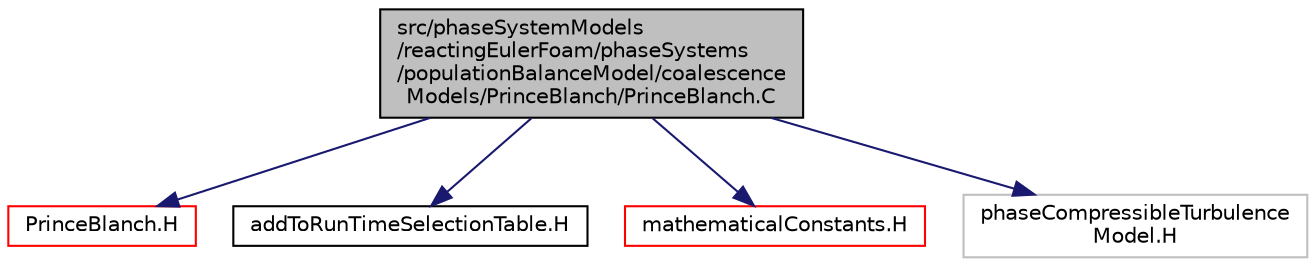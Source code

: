 digraph "src/phaseSystemModels/reactingEulerFoam/phaseSystems/populationBalanceModel/coalescenceModels/PrinceBlanch/PrinceBlanch.C"
{
  bgcolor="transparent";
  edge [fontname="Helvetica",fontsize="10",labelfontname="Helvetica",labelfontsize="10"];
  node [fontname="Helvetica",fontsize="10",shape=record];
  Node1 [label="src/phaseSystemModels\l/reactingEulerFoam/phaseSystems\l/populationBalanceModel/coalescence\lModels/PrinceBlanch/PrinceBlanch.C",height=0.2,width=0.4,color="black", fillcolor="grey75", style="filled" fontcolor="black"];
  Node1 -> Node2 [color="midnightblue",fontsize="10",style="solid",fontname="Helvetica"];
  Node2 [label="PrinceBlanch.H",height=0.2,width=0.4,color="red",URL="$PrinceBlanch_8H.html"];
  Node1 -> Node3 [color="midnightblue",fontsize="10",style="solid",fontname="Helvetica"];
  Node3 [label="addToRunTimeSelectionTable.H",height=0.2,width=0.4,color="black",URL="$addToRunTimeSelectionTable_8H.html",tooltip="Macros for easy insertion into run-time selection tables. "];
  Node1 -> Node4 [color="midnightblue",fontsize="10",style="solid",fontname="Helvetica"];
  Node4 [label="mathematicalConstants.H",height=0.2,width=0.4,color="red",URL="$mathematicalConstants_8H.html"];
  Node1 -> Node5 [color="midnightblue",fontsize="10",style="solid",fontname="Helvetica"];
  Node5 [label="phaseCompressibleTurbulence\lModel.H",height=0.2,width=0.4,color="grey75"];
}
